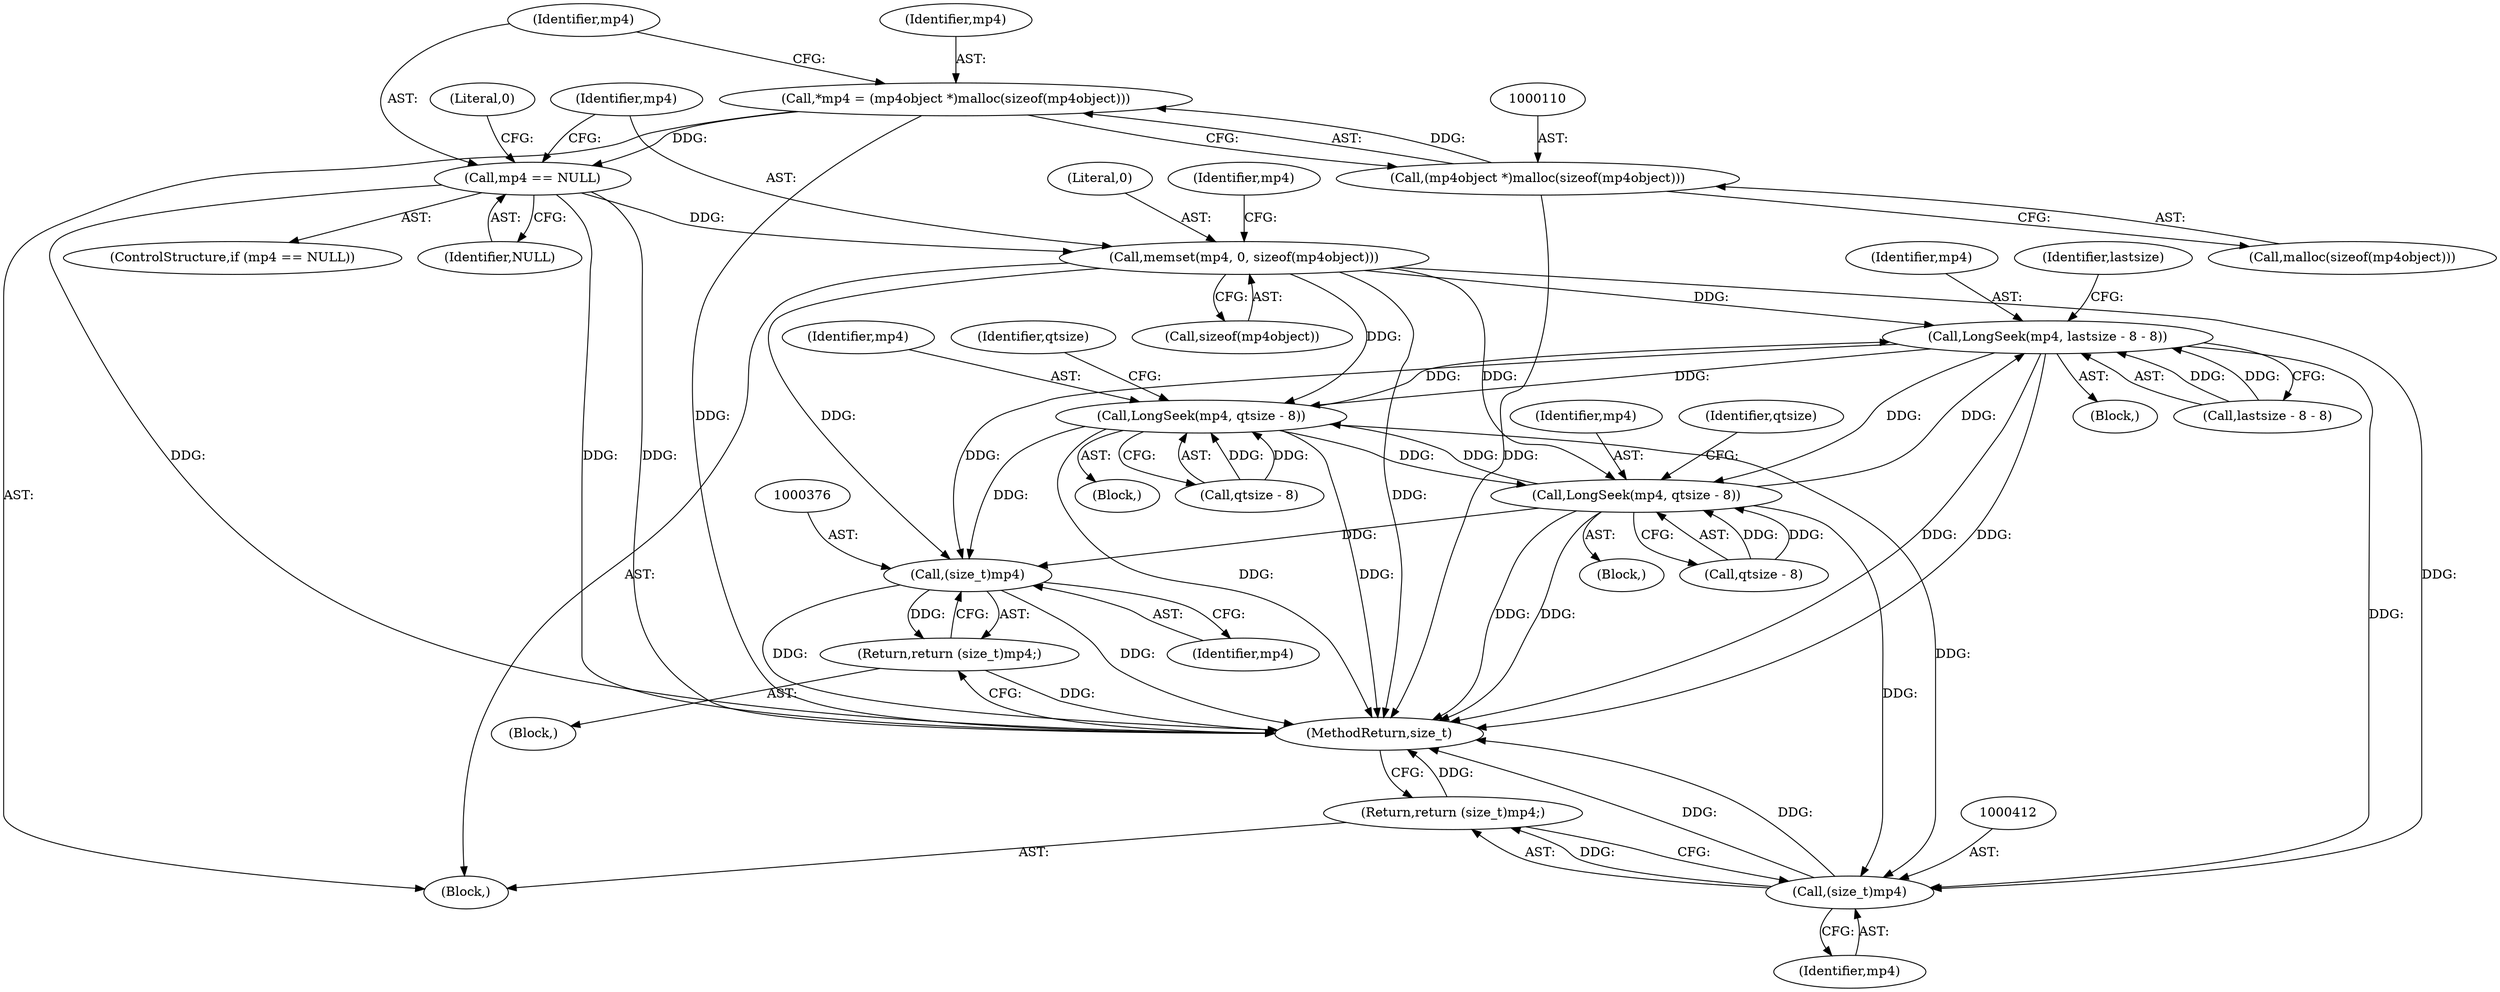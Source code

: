 digraph "0_gpmf-parser_341f12cd5b97ab419e53853ca00176457c9f1681_6@API" {
"1000120" [label="(Call,memset(mp4, 0, sizeof(mp4object)))"];
"1000115" [label="(Call,mp4 == NULL)"];
"1000107" [label="(Call,*mp4 = (mp4object *)malloc(sizeof(mp4object)))"];
"1000109" [label="(Call,(mp4object *)malloc(sizeof(mp4object)))"];
"1000184" [label="(Call,LongSeek(mp4, lastsize - 8 - 8))"];
"1000260" [label="(Call,LongSeek(mp4, qtsize - 8))"];
"1000375" [label="(Call,(size_t)mp4)"];
"1000374" [label="(Return,return (size_t)mp4;)"];
"1000395" [label="(Call,LongSeek(mp4, qtsize - 8))"];
"1000411" [label="(Call,(size_t)mp4)"];
"1000410" [label="(Return,return (size_t)mp4;)"];
"1000120" [label="(Call,memset(mp4, 0, sizeof(mp4object)))"];
"1000109" [label="(Call,(mp4object *)malloc(sizeof(mp4object)))"];
"1000261" [label="(Identifier,mp4)"];
"1000121" [label="(Identifier,mp4)"];
"1000193" [label="(Identifier,lastsize)"];
"1000375" [label="(Call,(size_t)mp4)"];
"1000394" [label="(Block,)"];
"1000401" [label="(Identifier,qtsize)"];
"1000184" [label="(Call,LongSeek(mp4, lastsize - 8 - 8))"];
"1000414" [label="(MethodReturn,size_t)"];
"1000122" [label="(Literal,0)"];
"1000276" [label="(Block,)"];
"1000119" [label="(Literal,0)"];
"1000374" [label="(Return,return (size_t)mp4;)"];
"1000396" [label="(Identifier,mp4)"];
"1000410" [label="(Return,return (size_t)mp4;)"];
"1000105" [label="(Block,)"];
"1000266" [label="(Identifier,qtsize)"];
"1000114" [label="(ControlStructure,if (mp4 == NULL))"];
"1000395" [label="(Call,LongSeek(mp4, qtsize - 8))"];
"1000107" [label="(Call,*mp4 = (mp4object *)malloc(sizeof(mp4object)))"];
"1000262" [label="(Call,qtsize - 8)"];
"1000186" [label="(Call,lastsize - 8 - 8)"];
"1000115" [label="(Call,mp4 == NULL)"];
"1000377" [label="(Identifier,mp4)"];
"1000260" [label="(Call,LongSeek(mp4, qtsize - 8))"];
"1000397" [label="(Call,qtsize - 8)"];
"1000128" [label="(Identifier,mp4)"];
"1000116" [label="(Identifier,mp4)"];
"1000123" [label="(Call,sizeof(mp4object))"];
"1000183" [label="(Block,)"];
"1000111" [label="(Call,malloc(sizeof(mp4object)))"];
"1000259" [label="(Block,)"];
"1000108" [label="(Identifier,mp4)"];
"1000117" [label="(Identifier,NULL)"];
"1000413" [label="(Identifier,mp4)"];
"1000185" [label="(Identifier,mp4)"];
"1000411" [label="(Call,(size_t)mp4)"];
"1000120" -> "1000105"  [label="AST: "];
"1000120" -> "1000123"  [label="CFG: "];
"1000121" -> "1000120"  [label="AST: "];
"1000122" -> "1000120"  [label="AST: "];
"1000123" -> "1000120"  [label="AST: "];
"1000128" -> "1000120"  [label="CFG: "];
"1000120" -> "1000414"  [label="DDG: "];
"1000115" -> "1000120"  [label="DDG: "];
"1000120" -> "1000184"  [label="DDG: "];
"1000120" -> "1000260"  [label="DDG: "];
"1000120" -> "1000375"  [label="DDG: "];
"1000120" -> "1000395"  [label="DDG: "];
"1000120" -> "1000411"  [label="DDG: "];
"1000115" -> "1000114"  [label="AST: "];
"1000115" -> "1000117"  [label="CFG: "];
"1000116" -> "1000115"  [label="AST: "];
"1000117" -> "1000115"  [label="AST: "];
"1000119" -> "1000115"  [label="CFG: "];
"1000121" -> "1000115"  [label="CFG: "];
"1000115" -> "1000414"  [label="DDG: "];
"1000115" -> "1000414"  [label="DDG: "];
"1000115" -> "1000414"  [label="DDG: "];
"1000107" -> "1000115"  [label="DDG: "];
"1000107" -> "1000105"  [label="AST: "];
"1000107" -> "1000109"  [label="CFG: "];
"1000108" -> "1000107"  [label="AST: "];
"1000109" -> "1000107"  [label="AST: "];
"1000116" -> "1000107"  [label="CFG: "];
"1000107" -> "1000414"  [label="DDG: "];
"1000109" -> "1000107"  [label="DDG: "];
"1000109" -> "1000111"  [label="CFG: "];
"1000110" -> "1000109"  [label="AST: "];
"1000111" -> "1000109"  [label="AST: "];
"1000109" -> "1000414"  [label="DDG: "];
"1000184" -> "1000183"  [label="AST: "];
"1000184" -> "1000186"  [label="CFG: "];
"1000185" -> "1000184"  [label="AST: "];
"1000186" -> "1000184"  [label="AST: "];
"1000193" -> "1000184"  [label="CFG: "];
"1000184" -> "1000414"  [label="DDG: "];
"1000184" -> "1000414"  [label="DDG: "];
"1000395" -> "1000184"  [label="DDG: "];
"1000260" -> "1000184"  [label="DDG: "];
"1000186" -> "1000184"  [label="DDG: "];
"1000186" -> "1000184"  [label="DDG: "];
"1000184" -> "1000260"  [label="DDG: "];
"1000184" -> "1000375"  [label="DDG: "];
"1000184" -> "1000395"  [label="DDG: "];
"1000184" -> "1000411"  [label="DDG: "];
"1000260" -> "1000259"  [label="AST: "];
"1000260" -> "1000262"  [label="CFG: "];
"1000261" -> "1000260"  [label="AST: "];
"1000262" -> "1000260"  [label="AST: "];
"1000266" -> "1000260"  [label="CFG: "];
"1000260" -> "1000414"  [label="DDG: "];
"1000260" -> "1000414"  [label="DDG: "];
"1000395" -> "1000260"  [label="DDG: "];
"1000262" -> "1000260"  [label="DDG: "];
"1000262" -> "1000260"  [label="DDG: "];
"1000260" -> "1000375"  [label="DDG: "];
"1000260" -> "1000395"  [label="DDG: "];
"1000260" -> "1000411"  [label="DDG: "];
"1000375" -> "1000374"  [label="AST: "];
"1000375" -> "1000377"  [label="CFG: "];
"1000376" -> "1000375"  [label="AST: "];
"1000377" -> "1000375"  [label="AST: "];
"1000374" -> "1000375"  [label="CFG: "];
"1000375" -> "1000414"  [label="DDG: "];
"1000375" -> "1000414"  [label="DDG: "];
"1000375" -> "1000374"  [label="DDG: "];
"1000395" -> "1000375"  [label="DDG: "];
"1000374" -> "1000276"  [label="AST: "];
"1000414" -> "1000374"  [label="CFG: "];
"1000374" -> "1000414"  [label="DDG: "];
"1000395" -> "1000394"  [label="AST: "];
"1000395" -> "1000397"  [label="CFG: "];
"1000396" -> "1000395"  [label="AST: "];
"1000397" -> "1000395"  [label="AST: "];
"1000401" -> "1000395"  [label="CFG: "];
"1000395" -> "1000414"  [label="DDG: "];
"1000395" -> "1000414"  [label="DDG: "];
"1000397" -> "1000395"  [label="DDG: "];
"1000397" -> "1000395"  [label="DDG: "];
"1000395" -> "1000411"  [label="DDG: "];
"1000411" -> "1000410"  [label="AST: "];
"1000411" -> "1000413"  [label="CFG: "];
"1000412" -> "1000411"  [label="AST: "];
"1000413" -> "1000411"  [label="AST: "];
"1000410" -> "1000411"  [label="CFG: "];
"1000411" -> "1000414"  [label="DDG: "];
"1000411" -> "1000414"  [label="DDG: "];
"1000411" -> "1000410"  [label="DDG: "];
"1000410" -> "1000105"  [label="AST: "];
"1000414" -> "1000410"  [label="CFG: "];
"1000410" -> "1000414"  [label="DDG: "];
}
